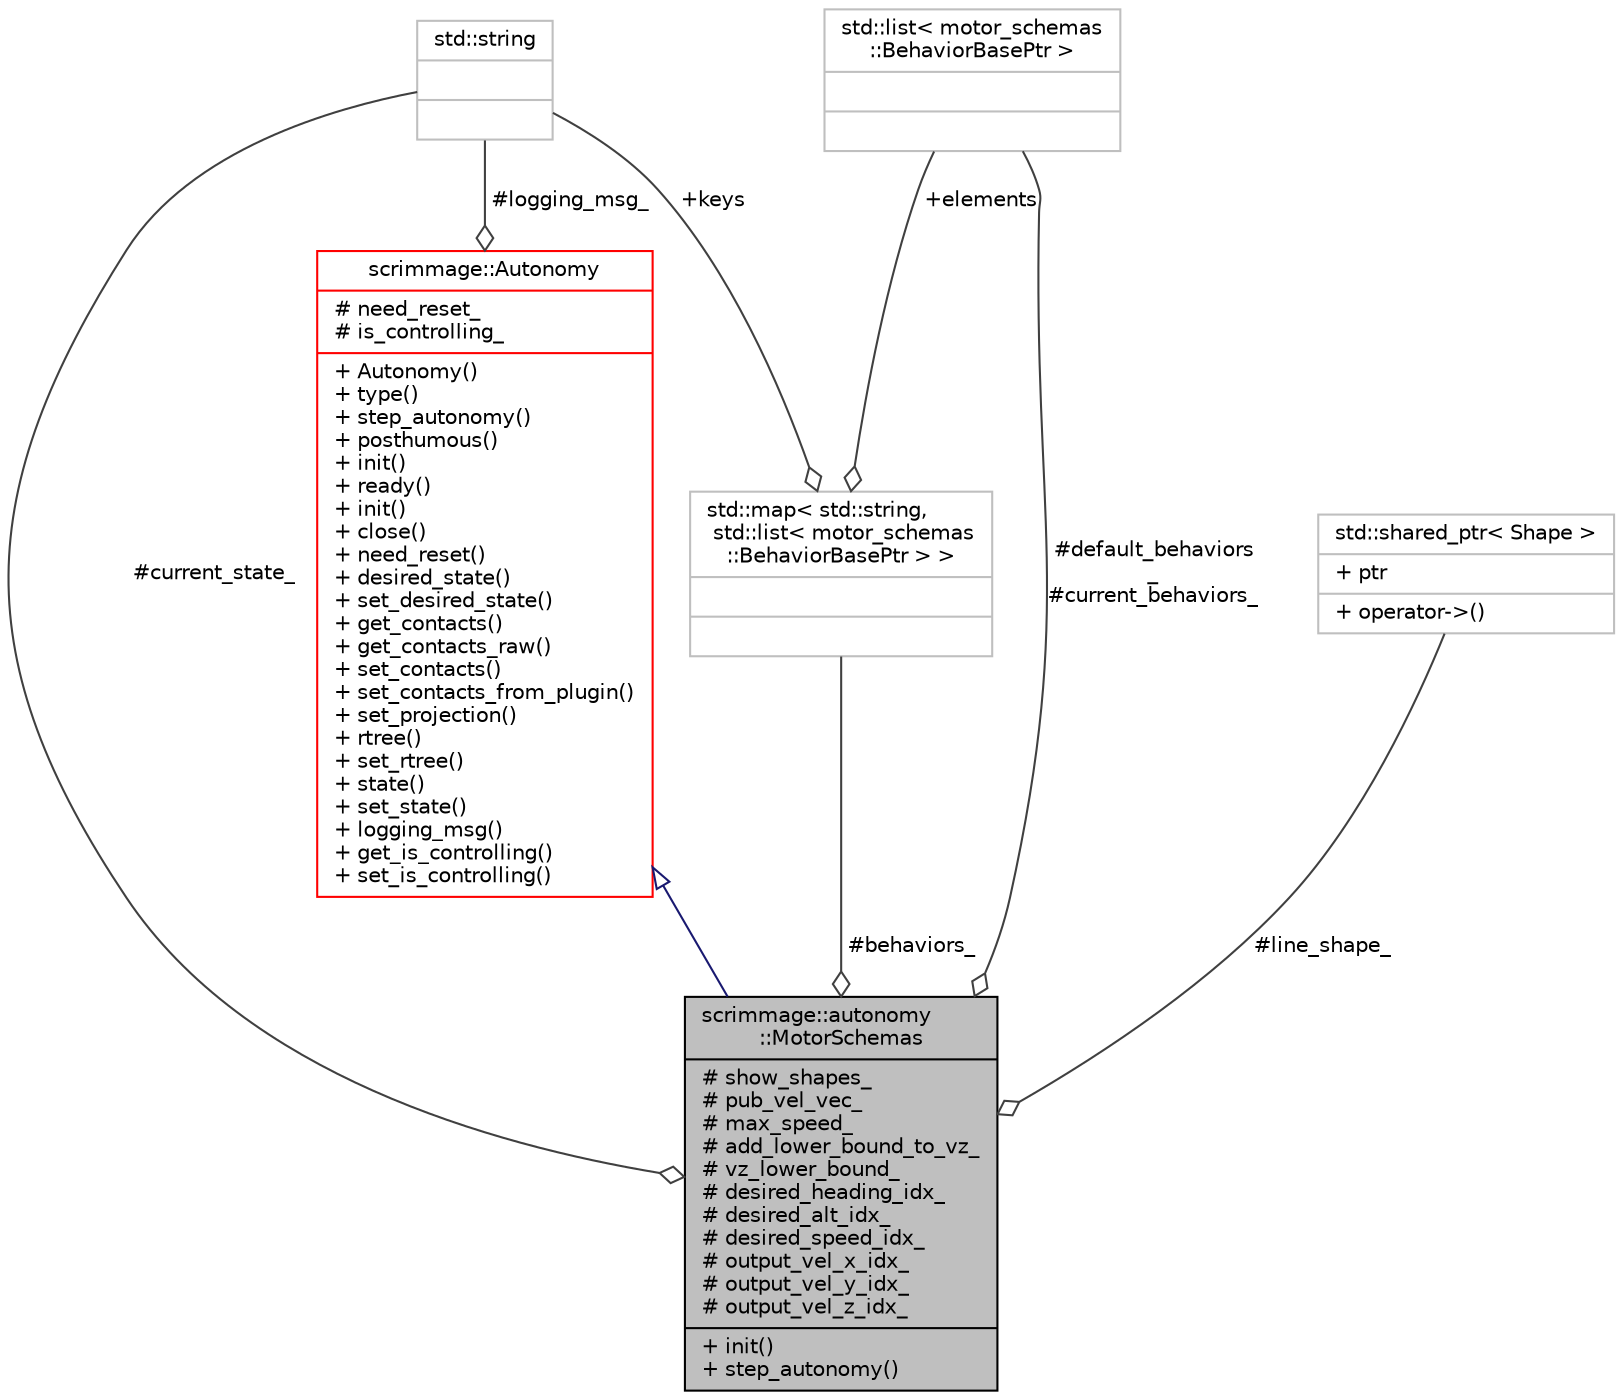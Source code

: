 digraph "scrimmage::autonomy::MotorSchemas"
{
 // LATEX_PDF_SIZE
  edge [fontname="Helvetica",fontsize="10",labelfontname="Helvetica",labelfontsize="10"];
  node [fontname="Helvetica",fontsize="10",shape=record];
  Node1 [label="{scrimmage::autonomy\l::MotorSchemas\n|# show_shapes_\l# pub_vel_vec_\l# max_speed_\l# add_lower_bound_to_vz_\l# vz_lower_bound_\l# desired_heading_idx_\l# desired_alt_idx_\l# desired_speed_idx_\l# output_vel_x_idx_\l# output_vel_y_idx_\l# output_vel_z_idx_\l|+ init()\l+ step_autonomy()\l}",height=0.2,width=0.4,color="black", fillcolor="grey75", style="filled", fontcolor="black",tooltip=" "];
  Node2 -> Node1 [dir="back",color="midnightblue",fontsize="10",style="solid",arrowtail="onormal",fontname="Helvetica"];
  Node2 [label="{scrimmage::Autonomy\n|# need_reset_\l# is_controlling_\l|+ Autonomy()\l+ type()\l+ step_autonomy()\l+ posthumous()\l+ init()\l+ ready()\l+ init()\l+ close()\l+ need_reset()\l+ desired_state()\l+ set_desired_state()\l+ get_contacts()\l+ get_contacts_raw()\l+ set_contacts()\l+ set_contacts_from_plugin()\l+ set_projection()\l+ rtree()\l+ set_rtree()\l+ state()\l+ set_state()\l+ logging_msg()\l+ get_is_controlling()\l+ set_is_controlling()\l}",height=0.2,width=0.4,color="red", fillcolor="white", style="filled",URL="$classscrimmage_1_1Autonomy.html",tooltip=" "];
  Node6 -> Node2 [color="grey25",fontsize="10",style="solid",label=" #logging_msg_" ,arrowhead="odiamond",fontname="Helvetica"];
  Node6 [label="{std::string\n||}",height=0.2,width=0.4,color="grey75", fillcolor="white", style="filled",tooltip="STL class."];
  Node93 -> Node1 [color="grey25",fontsize="10",style="solid",label=" #behaviors_" ,arrowhead="odiamond",fontname="Helvetica"];
  Node93 [label="{std::map\< std::string,\l std::list\< motor_schemas\l::BehaviorBasePtr \> \>\n||}",height=0.2,width=0.4,color="grey75", fillcolor="white", style="filled",tooltip=" "];
  Node94 -> Node93 [color="grey25",fontsize="10",style="solid",label=" +elements" ,arrowhead="odiamond",fontname="Helvetica"];
  Node94 [label="{std::list\< motor_schemas\l::BehaviorBasePtr \>\n||}",height=0.2,width=0.4,color="grey75", fillcolor="white", style="filled",tooltip=" "];
  Node6 -> Node93 [color="grey25",fontsize="10",style="solid",label=" +keys" ,arrowhead="odiamond",fontname="Helvetica"];
  Node94 -> Node1 [color="grey25",fontsize="10",style="solid",label=" #default_behaviors\l_\n#current_behaviors_" ,arrowhead="odiamond",fontname="Helvetica"];
  Node95 -> Node1 [color="grey25",fontsize="10",style="solid",label=" #line_shape_" ,arrowhead="odiamond",fontname="Helvetica"];
  Node95 [label="{std::shared_ptr\< Shape \>\n|+ ptr\l|+ operator-\>()\l}",height=0.2,width=0.4,color="grey75", fillcolor="white", style="filled",tooltip=" "];
  Node6 -> Node1 [color="grey25",fontsize="10",style="solid",label=" #current_state_" ,arrowhead="odiamond",fontname="Helvetica"];
}
